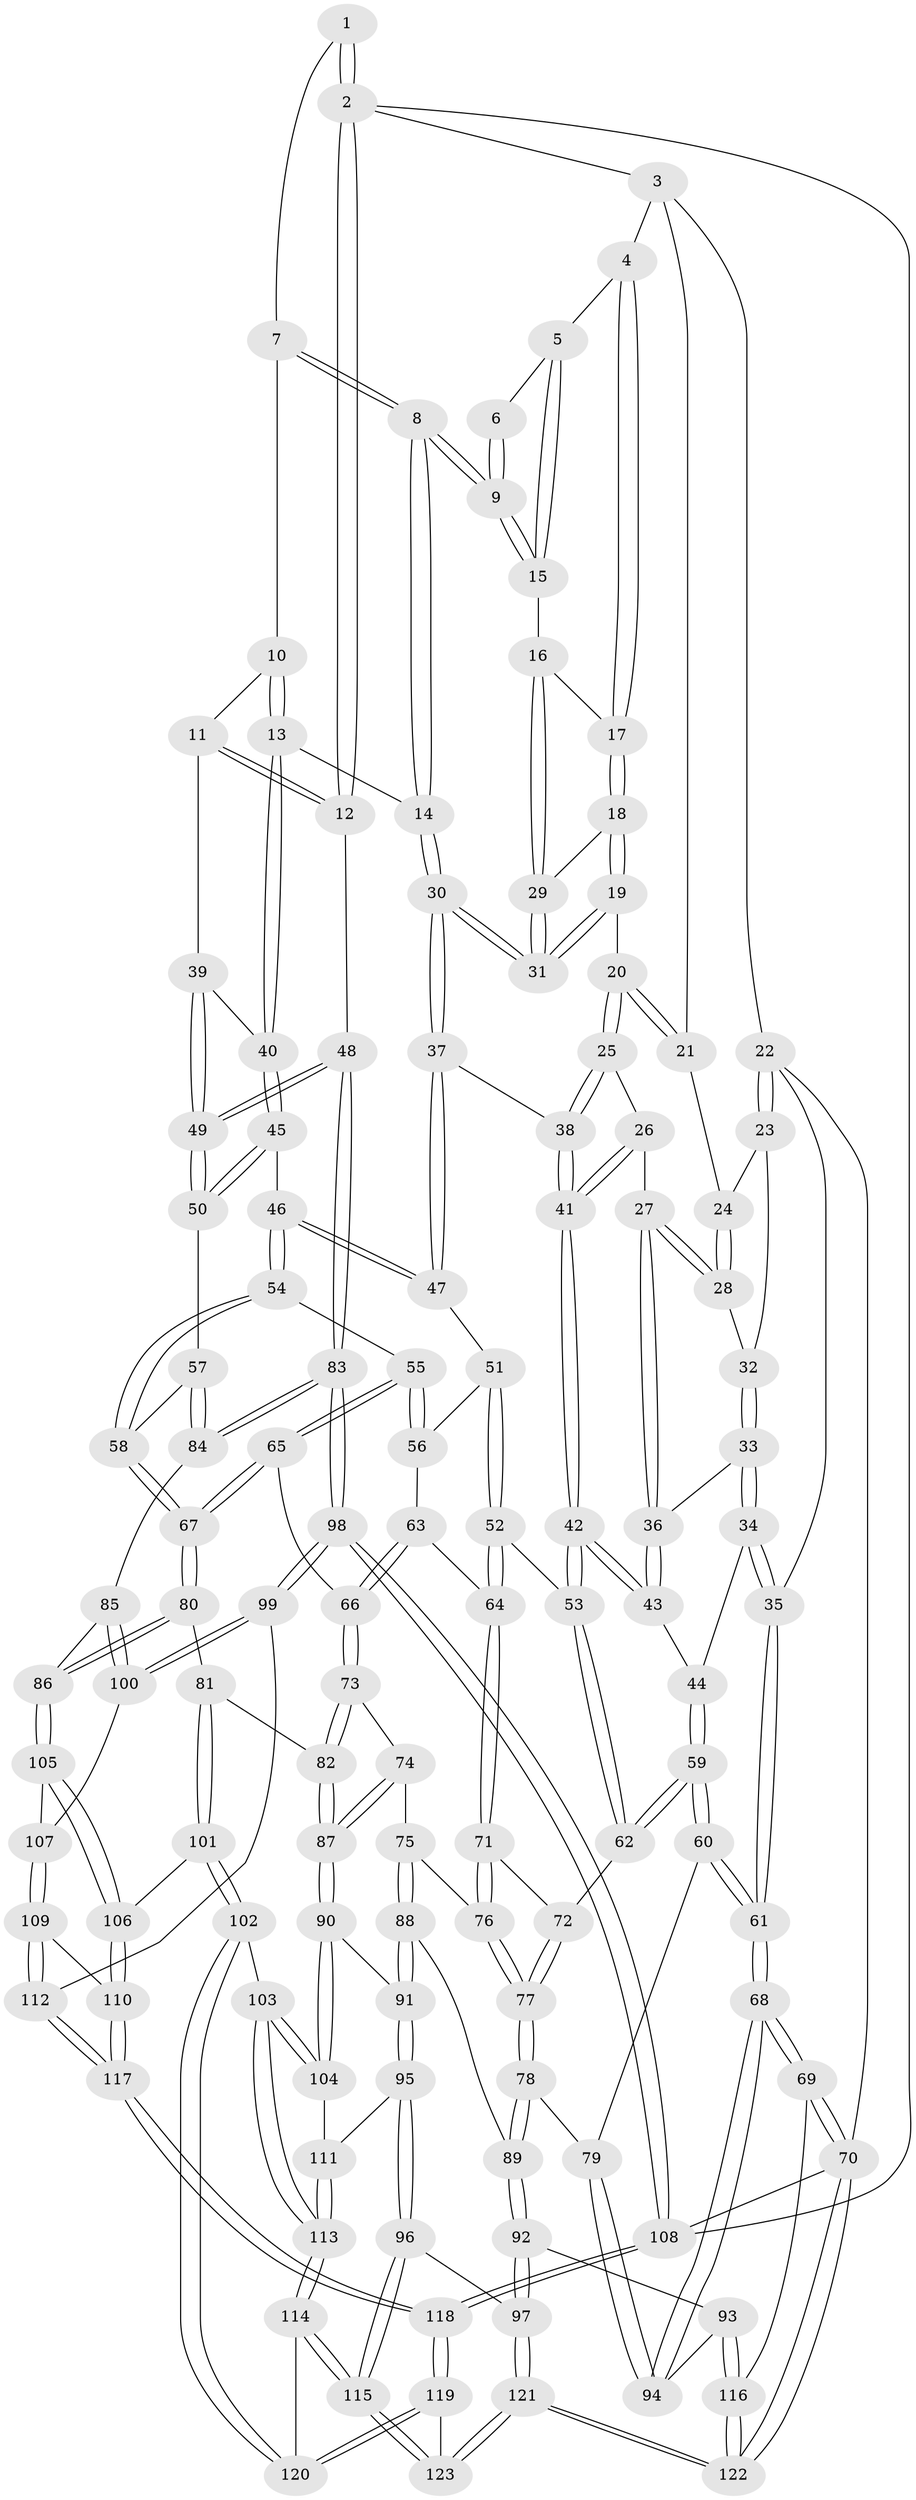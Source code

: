 // Generated by graph-tools (version 1.1) at 2025/11/02/27/25 16:11:52]
// undirected, 123 vertices, 304 edges
graph export_dot {
graph [start="1"]
  node [color=gray90,style=filled];
  1 [pos="+0.7390979548859352+0"];
  2 [pos="+1+0"];
  3 [pos="+0.2513509910673589+0"];
  4 [pos="+0.41148058467149357+0"];
  5 [pos="+0.47552097475866917+0"];
  6 [pos="+0.5478792289380601+0"];
  7 [pos="+0.7434968584121141+0"];
  8 [pos="+0.6897943359288013+0.14753799649585014"];
  9 [pos="+0.6458787346207759+0.1269167392960781"];
  10 [pos="+0.810663171732576+0.013101870841024413"];
  11 [pos="+1+0.09402146364654772"];
  12 [pos="+1+0"];
  13 [pos="+0.773294164792108+0.23344777041495937"];
  14 [pos="+0.744275558275202+0.22133904937258955"];
  15 [pos="+0.5993441214158065+0.12110322434609176"];
  16 [pos="+0.5851395772694938+0.12153849505625708"];
  17 [pos="+0.49231008503145246+0.09580108038430299"];
  18 [pos="+0.4446715805448211+0.14686030784926166"];
  19 [pos="+0.4255857931668942+0.15989431719352626"];
  20 [pos="+0.3461934694780562+0.17426505661904665"];
  21 [pos="+0.2286334372566383+0"];
  22 [pos="+0+0.18761075425765136"];
  23 [pos="+0.037914724906840364+0.13382390298423405"];
  24 [pos="+0.2028426647305489+0.006727587122427884"];
  25 [pos="+0.3423454840103813+0.18952855075048988"];
  26 [pos="+0.29210758807393894+0.2599219267813934"];
  27 [pos="+0.22239133392215155+0.25298061813156353"];
  28 [pos="+0.18180336411991413+0.20046267301939974"];
  29 [pos="+0.5253443473533055+0.20197962921164397"];
  30 [pos="+0.5289720325239289+0.327078979112238"];
  31 [pos="+0.5182419809889276+0.29015220186681373"];
  32 [pos="+0.10581119773257593+0.22122293616288727"];
  33 [pos="+0.10101190756977584+0.3047837914549449"];
  34 [pos="+0.06040273041471375+0.3188166229843241"];
  35 [pos="+0+0.29707469844131146"];
  36 [pos="+0.1426063976571066+0.31982019162634867"];
  37 [pos="+0.5176543755140148+0.3430707077248666"];
  38 [pos="+0.47835898043416725+0.3395437273420308"];
  39 [pos="+0.788934144931247+0.24141244820811053"];
  40 [pos="+0.7875354260332655+0.24131619025366485"];
  41 [pos="+0.3140186167187458+0.389596047692057"];
  42 [pos="+0.2926799783952666+0.42895268715460816"];
  43 [pos="+0.17218583307361465+0.37185911447531267"];
  44 [pos="+0.08709283310048312+0.46071035121749077"];
  45 [pos="+0.7155175814711925+0.42443845188644597"];
  46 [pos="+0.5983844575476689+0.4457365048082653"];
  47 [pos="+0.5285899963749948+0.38891300888075764"];
  48 [pos="+1+0.5536432857830647"];
  49 [pos="+1+0.5187722601020417"];
  50 [pos="+0.7716473829853824+0.5820279826154784"];
  51 [pos="+0.4935215227485486+0.4493762812340534"];
  52 [pos="+0.3222218528265279+0.5021527890456478"];
  53 [pos="+0.2942874703528608+0.4819029433412332"];
  54 [pos="+0.601523834527719+0.4862636693934119"];
  55 [pos="+0.5478178429637364+0.541126558950953"];
  56 [pos="+0.49425832926433355+0.49255271423985253"];
  57 [pos="+0.7610899823230868+0.5926755770757787"];
  58 [pos="+0.6927299345805812+0.6125403552534014"];
  59 [pos="+0.044739735947460564+0.576302441479307"];
  60 [pos="+0.021470243973315043+0.5926209672525645"];
  61 [pos="+0+0.6576918231476896"];
  62 [pos="+0.2260083264135303+0.5293754978587648"];
  63 [pos="+0.4686847257685701+0.5345978095437326"];
  64 [pos="+0.362472623107547+0.5562143368184065"];
  65 [pos="+0.5431015680014111+0.6191044063983688"];
  66 [pos="+0.5312614727469321+0.625449848138622"];
  67 [pos="+0.6855808748277382+0.6180442011544459"];
  68 [pos="+0+0.7048810016613907"];
  69 [pos="+0+0.7171240804536186"];
  70 [pos="+0+1"];
  71 [pos="+0.3649272380201029+0.5650701656516255"];
  72 [pos="+0.25714506752740246+0.6583582028198588"];
  73 [pos="+0.50426645281685+0.6545592973531262"];
  74 [pos="+0.4756829783269494+0.6628673628898927"];
  75 [pos="+0.42817184803274044+0.6671273268799572"];
  76 [pos="+0.3877324146717571+0.6253966378355196"];
  77 [pos="+0.259256478025318+0.6961222927307941"];
  78 [pos="+0.25481010374388047+0.7053993117581309"];
  79 [pos="+0.21171675740969167+0.7011418302218622"];
  80 [pos="+0.674231075827636+0.6597858003960804"];
  81 [pos="+0.6159185589544441+0.7643606120247288"];
  82 [pos="+0.576293729125201+0.7575104445348327"];
  83 [pos="+1+0.702693861454715"];
  84 [pos="+0.800349816662268+0.7224677567634364"];
  85 [pos="+0.7984335140456215+0.7386742147130254"];
  86 [pos="+0.7365916109565601+0.7955639442415349"];
  87 [pos="+0.5055443377111101+0.8094227186461703"];
  88 [pos="+0.40518563333561664+0.7238518028444727"];
  89 [pos="+0.25980234732301116+0.7152996074727233"];
  90 [pos="+0.5036269936433639+0.8119307161579977"];
  91 [pos="+0.40181156462693435+0.7676564485562372"];
  92 [pos="+0.2786998746906896+0.8391131764338148"];
  93 [pos="+0.22222447401752937+0.8492078062017929"];
  94 [pos="+0.16407611313184656+0.7716294609874521"];
  95 [pos="+0.3599321528433027+0.8210139296499427"];
  96 [pos="+0.3130338225029819+0.8509456576582276"];
  97 [pos="+0.2954161968167114+0.847524221194356"];
  98 [pos="+1+0.792318241074243"];
  99 [pos="+0.9028592838277385+0.8334251945778663"];
  100 [pos="+0.8654705797897112+0.8123088374960907"];
  101 [pos="+0.6618439576378865+0.8421096631351355"];
  102 [pos="+0.650165348435143+0.8552090479731213"];
  103 [pos="+0.5161541964562076+0.8656284862956678"];
  104 [pos="+0.5048791975289245+0.830658868475886"];
  105 [pos="+0.7320026192015895+0.8043602484088194"];
  106 [pos="+0.6705548387172418+0.8420900818510222"];
  107 [pos="+0.7765821006021836+0.8328463955736"];
  108 [pos="+1+1"];
  109 [pos="+0.7916304770890411+0.8693383438754593"];
  110 [pos="+0.7184584869077842+0.8912655543681615"];
  111 [pos="+0.4226743367869757+0.8522128477067387"];
  112 [pos="+0.8300466484589715+0.9058755657742111"];
  113 [pos="+0.4873969342816838+0.9547020959353314"];
  114 [pos="+0.4762336382775976+1"];
  115 [pos="+0.45811380903650917+1"];
  116 [pos="+0.16883831046476705+0.8840402834762997"];
  117 [pos="+0.7942238937836662+1"];
  118 [pos="+0.8054932444394447+1"];
  119 [pos="+0.7541716642004328+1"];
  120 [pos="+0.6412468972661235+0.8857511682750356"];
  121 [pos="+0.13178625563635576+1"];
  122 [pos="+0.10313439505490032+1"];
  123 [pos="+0.459143530690415+1"];
  1 -- 2;
  1 -- 2;
  1 -- 7;
  2 -- 3;
  2 -- 12;
  2 -- 12;
  2 -- 108;
  3 -- 4;
  3 -- 21;
  3 -- 22;
  4 -- 5;
  4 -- 17;
  4 -- 17;
  5 -- 6;
  5 -- 15;
  5 -- 15;
  6 -- 9;
  6 -- 9;
  7 -- 8;
  7 -- 8;
  7 -- 10;
  8 -- 9;
  8 -- 9;
  8 -- 14;
  8 -- 14;
  9 -- 15;
  9 -- 15;
  10 -- 11;
  10 -- 13;
  10 -- 13;
  11 -- 12;
  11 -- 12;
  11 -- 39;
  12 -- 48;
  13 -- 14;
  13 -- 40;
  13 -- 40;
  14 -- 30;
  14 -- 30;
  15 -- 16;
  16 -- 17;
  16 -- 29;
  16 -- 29;
  17 -- 18;
  17 -- 18;
  18 -- 19;
  18 -- 19;
  18 -- 29;
  19 -- 20;
  19 -- 31;
  19 -- 31;
  20 -- 21;
  20 -- 21;
  20 -- 25;
  20 -- 25;
  21 -- 24;
  22 -- 23;
  22 -- 23;
  22 -- 35;
  22 -- 70;
  23 -- 24;
  23 -- 32;
  24 -- 28;
  24 -- 28;
  25 -- 26;
  25 -- 38;
  25 -- 38;
  26 -- 27;
  26 -- 41;
  26 -- 41;
  27 -- 28;
  27 -- 28;
  27 -- 36;
  27 -- 36;
  28 -- 32;
  29 -- 31;
  29 -- 31;
  30 -- 31;
  30 -- 31;
  30 -- 37;
  30 -- 37;
  32 -- 33;
  32 -- 33;
  33 -- 34;
  33 -- 34;
  33 -- 36;
  34 -- 35;
  34 -- 35;
  34 -- 44;
  35 -- 61;
  35 -- 61;
  36 -- 43;
  36 -- 43;
  37 -- 38;
  37 -- 47;
  37 -- 47;
  38 -- 41;
  38 -- 41;
  39 -- 40;
  39 -- 49;
  39 -- 49;
  40 -- 45;
  40 -- 45;
  41 -- 42;
  41 -- 42;
  42 -- 43;
  42 -- 43;
  42 -- 53;
  42 -- 53;
  43 -- 44;
  44 -- 59;
  44 -- 59;
  45 -- 46;
  45 -- 50;
  45 -- 50;
  46 -- 47;
  46 -- 47;
  46 -- 54;
  46 -- 54;
  47 -- 51;
  48 -- 49;
  48 -- 49;
  48 -- 83;
  48 -- 83;
  49 -- 50;
  49 -- 50;
  50 -- 57;
  51 -- 52;
  51 -- 52;
  51 -- 56;
  52 -- 53;
  52 -- 64;
  52 -- 64;
  53 -- 62;
  53 -- 62;
  54 -- 55;
  54 -- 58;
  54 -- 58;
  55 -- 56;
  55 -- 56;
  55 -- 65;
  55 -- 65;
  56 -- 63;
  57 -- 58;
  57 -- 84;
  57 -- 84;
  58 -- 67;
  58 -- 67;
  59 -- 60;
  59 -- 60;
  59 -- 62;
  59 -- 62;
  60 -- 61;
  60 -- 61;
  60 -- 79;
  61 -- 68;
  61 -- 68;
  62 -- 72;
  63 -- 64;
  63 -- 66;
  63 -- 66;
  64 -- 71;
  64 -- 71;
  65 -- 66;
  65 -- 67;
  65 -- 67;
  66 -- 73;
  66 -- 73;
  67 -- 80;
  67 -- 80;
  68 -- 69;
  68 -- 69;
  68 -- 94;
  68 -- 94;
  69 -- 70;
  69 -- 70;
  69 -- 116;
  70 -- 122;
  70 -- 122;
  70 -- 108;
  71 -- 72;
  71 -- 76;
  71 -- 76;
  72 -- 77;
  72 -- 77;
  73 -- 74;
  73 -- 82;
  73 -- 82;
  74 -- 75;
  74 -- 87;
  74 -- 87;
  75 -- 76;
  75 -- 88;
  75 -- 88;
  76 -- 77;
  76 -- 77;
  77 -- 78;
  77 -- 78;
  78 -- 79;
  78 -- 89;
  78 -- 89;
  79 -- 94;
  79 -- 94;
  80 -- 81;
  80 -- 86;
  80 -- 86;
  81 -- 82;
  81 -- 101;
  81 -- 101;
  82 -- 87;
  82 -- 87;
  83 -- 84;
  83 -- 84;
  83 -- 98;
  83 -- 98;
  84 -- 85;
  85 -- 86;
  85 -- 100;
  85 -- 100;
  86 -- 105;
  86 -- 105;
  87 -- 90;
  87 -- 90;
  88 -- 89;
  88 -- 91;
  88 -- 91;
  89 -- 92;
  89 -- 92;
  90 -- 91;
  90 -- 104;
  90 -- 104;
  91 -- 95;
  91 -- 95;
  92 -- 93;
  92 -- 97;
  92 -- 97;
  93 -- 94;
  93 -- 116;
  93 -- 116;
  95 -- 96;
  95 -- 96;
  95 -- 111;
  96 -- 97;
  96 -- 115;
  96 -- 115;
  97 -- 121;
  97 -- 121;
  98 -- 99;
  98 -- 99;
  98 -- 108;
  98 -- 108;
  99 -- 100;
  99 -- 100;
  99 -- 112;
  100 -- 107;
  101 -- 102;
  101 -- 102;
  101 -- 106;
  102 -- 103;
  102 -- 120;
  102 -- 120;
  103 -- 104;
  103 -- 104;
  103 -- 113;
  103 -- 113;
  104 -- 111;
  105 -- 106;
  105 -- 106;
  105 -- 107;
  106 -- 110;
  106 -- 110;
  107 -- 109;
  107 -- 109;
  108 -- 118;
  108 -- 118;
  109 -- 110;
  109 -- 112;
  109 -- 112;
  110 -- 117;
  110 -- 117;
  111 -- 113;
  111 -- 113;
  112 -- 117;
  112 -- 117;
  113 -- 114;
  113 -- 114;
  114 -- 115;
  114 -- 115;
  114 -- 120;
  115 -- 123;
  115 -- 123;
  116 -- 122;
  116 -- 122;
  117 -- 118;
  117 -- 118;
  118 -- 119;
  118 -- 119;
  119 -- 120;
  119 -- 120;
  119 -- 123;
  121 -- 122;
  121 -- 122;
  121 -- 123;
  121 -- 123;
}
